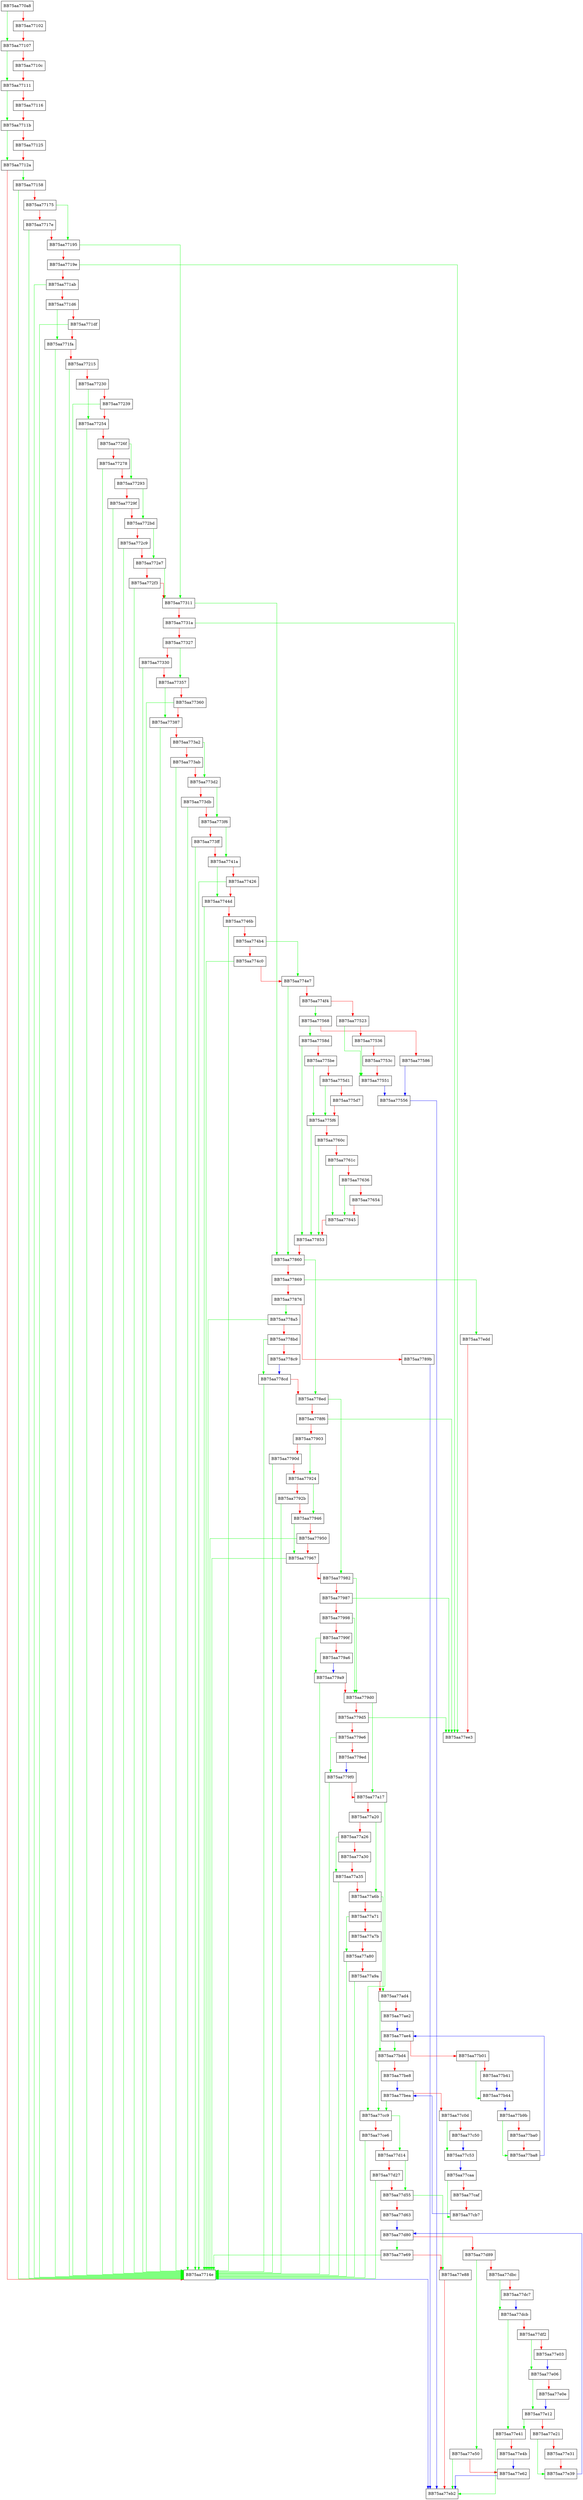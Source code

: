 digraph AttributeMapFromExtendedStreamData {
  node [shape="box"];
  graph [splines=ortho];
  BB75aa770a8 -> BB75aa77107 [color="green"];
  BB75aa770a8 -> BB75aa77102 [color="red"];
  BB75aa77102 -> BB75aa77107 [color="red"];
  BB75aa77107 -> BB75aa77111 [color="green"];
  BB75aa77107 -> BB75aa7710c [color="red"];
  BB75aa7710c -> BB75aa77111 [color="red"];
  BB75aa77111 -> BB75aa7711b [color="green"];
  BB75aa77111 -> BB75aa77116 [color="red"];
  BB75aa77116 -> BB75aa7711b [color="red"];
  BB75aa7711b -> BB75aa7712a [color="green"];
  BB75aa7711b -> BB75aa77125 [color="red"];
  BB75aa77125 -> BB75aa7712a [color="red"];
  BB75aa7712a -> BB75aa77158 [color="green"];
  BB75aa7712a -> BB75aa7714e [color="red"];
  BB75aa7714e -> BB75aa77eb2 [color="blue"];
  BB75aa77158 -> BB75aa7714e [color="green"];
  BB75aa77158 -> BB75aa77175 [color="red"];
  BB75aa77175 -> BB75aa77195 [color="green"];
  BB75aa77175 -> BB75aa7717e [color="red"];
  BB75aa7717e -> BB75aa7714e [color="green"];
  BB75aa7717e -> BB75aa77195 [color="red"];
  BB75aa77195 -> BB75aa77311 [color="green"];
  BB75aa77195 -> BB75aa7719e [color="red"];
  BB75aa7719e -> BB75aa77ee3 [color="green"];
  BB75aa7719e -> BB75aa771ab [color="red"];
  BB75aa771ab -> BB75aa7714e [color="green"];
  BB75aa771ab -> BB75aa771d6 [color="red"];
  BB75aa771d6 -> BB75aa771fa [color="green"];
  BB75aa771d6 -> BB75aa771df [color="red"];
  BB75aa771df -> BB75aa7714e [color="green"];
  BB75aa771df -> BB75aa771fa [color="red"];
  BB75aa771fa -> BB75aa7714e [color="green"];
  BB75aa771fa -> BB75aa77215 [color="red"];
  BB75aa77215 -> BB75aa7714e [color="green"];
  BB75aa77215 -> BB75aa77230 [color="red"];
  BB75aa77230 -> BB75aa77254 [color="green"];
  BB75aa77230 -> BB75aa77239 [color="red"];
  BB75aa77239 -> BB75aa7714e [color="green"];
  BB75aa77239 -> BB75aa77254 [color="red"];
  BB75aa77254 -> BB75aa7714e [color="green"];
  BB75aa77254 -> BB75aa7726f [color="red"];
  BB75aa7726f -> BB75aa77293 [color="green"];
  BB75aa7726f -> BB75aa77278 [color="red"];
  BB75aa77278 -> BB75aa7714e [color="green"];
  BB75aa77278 -> BB75aa77293 [color="red"];
  BB75aa77293 -> BB75aa772bd [color="green"];
  BB75aa77293 -> BB75aa7729f [color="red"];
  BB75aa7729f -> BB75aa7714e [color="green"];
  BB75aa7729f -> BB75aa772bd [color="red"];
  BB75aa772bd -> BB75aa772e7 [color="green"];
  BB75aa772bd -> BB75aa772c9 [color="red"];
  BB75aa772c9 -> BB75aa7714e [color="green"];
  BB75aa772c9 -> BB75aa772e7 [color="red"];
  BB75aa772e7 -> BB75aa77311 [color="green"];
  BB75aa772e7 -> BB75aa772f3 [color="red"];
  BB75aa772f3 -> BB75aa7714e [color="green"];
  BB75aa772f3 -> BB75aa77311 [color="red"];
  BB75aa77311 -> BB75aa77860 [color="green"];
  BB75aa77311 -> BB75aa7731a [color="red"];
  BB75aa7731a -> BB75aa77ee3 [color="green"];
  BB75aa7731a -> BB75aa77327 [color="red"];
  BB75aa77327 -> BB75aa77357 [color="green"];
  BB75aa77327 -> BB75aa77330 [color="red"];
  BB75aa77330 -> BB75aa7714e [color="green"];
  BB75aa77330 -> BB75aa77357 [color="red"];
  BB75aa77357 -> BB75aa77387 [color="green"];
  BB75aa77357 -> BB75aa77360 [color="red"];
  BB75aa77360 -> BB75aa7714e [color="green"];
  BB75aa77360 -> BB75aa77387 [color="red"];
  BB75aa77387 -> BB75aa7714e [color="green"];
  BB75aa77387 -> BB75aa773a2 [color="red"];
  BB75aa773a2 -> BB75aa773d2 [color="green"];
  BB75aa773a2 -> BB75aa773ab [color="red"];
  BB75aa773ab -> BB75aa7714e [color="green"];
  BB75aa773ab -> BB75aa773d2 [color="red"];
  BB75aa773d2 -> BB75aa773f6 [color="green"];
  BB75aa773d2 -> BB75aa773db [color="red"];
  BB75aa773db -> BB75aa7714e [color="green"];
  BB75aa773db -> BB75aa773f6 [color="red"];
  BB75aa773f6 -> BB75aa7741a [color="green"];
  BB75aa773f6 -> BB75aa773ff [color="red"];
  BB75aa773ff -> BB75aa7714e [color="green"];
  BB75aa773ff -> BB75aa7741a [color="red"];
  BB75aa7741a -> BB75aa7744d [color="green"];
  BB75aa7741a -> BB75aa77426 [color="red"];
  BB75aa77426 -> BB75aa7714e [color="green"];
  BB75aa77426 -> BB75aa7744d [color="red"];
  BB75aa7744d -> BB75aa7714e [color="green"];
  BB75aa7744d -> BB75aa7746b [color="red"];
  BB75aa7746b -> BB75aa7714e [color="green"];
  BB75aa7746b -> BB75aa774b4 [color="red"];
  BB75aa774b4 -> BB75aa774e7 [color="green"];
  BB75aa774b4 -> BB75aa774c0 [color="red"];
  BB75aa774c0 -> BB75aa7714e [color="green"];
  BB75aa774c0 -> BB75aa774e7 [color="red"];
  BB75aa774e7 -> BB75aa77860 [color="green"];
  BB75aa774e7 -> BB75aa774f4 [color="red"];
  BB75aa774f4 -> BB75aa77568 [color="green"];
  BB75aa774f4 -> BB75aa77523 [color="red"];
  BB75aa77523 -> BB75aa77551 [color="green"];
  BB75aa77523 -> BB75aa77536 [color="red"];
  BB75aa77536 -> BB75aa77551 [color="green"];
  BB75aa77536 -> BB75aa7753c [color="red"];
  BB75aa7753c -> BB75aa77551 [color="red"];
  BB75aa77551 -> BB75aa77556 [color="blue"];
  BB75aa77556 -> BB75aa77eb2 [color="blue"];
  BB75aa77568 -> BB75aa7758d [color="green"];
  BB75aa77568 -> BB75aa77586 [color="red"];
  BB75aa77586 -> BB75aa77556 [color="blue"];
  BB75aa7758d -> BB75aa77853 [color="green"];
  BB75aa7758d -> BB75aa775be [color="red"];
  BB75aa775be -> BB75aa775f6 [color="green"];
  BB75aa775be -> BB75aa775d1 [color="red"];
  BB75aa775d1 -> BB75aa775f6 [color="green"];
  BB75aa775d1 -> BB75aa775d7 [color="red"];
  BB75aa775d7 -> BB75aa775f6 [color="red"];
  BB75aa775f6 -> BB75aa77853 [color="green"];
  BB75aa775f6 -> BB75aa7760c [color="red"];
  BB75aa7760c -> BB75aa77853 [color="green"];
  BB75aa7760c -> BB75aa7761c [color="red"];
  BB75aa7761c -> BB75aa77845 [color="green"];
  BB75aa7761c -> BB75aa77636 [color="red"];
  BB75aa77636 -> BB75aa77845 [color="green"];
  BB75aa77636 -> BB75aa77654 [color="red"];
  BB75aa77654 -> BB75aa77845 [color="red"];
  BB75aa77845 -> BB75aa77853 [color="red"];
  BB75aa77853 -> BB75aa77860 [color="red"];
  BB75aa77860 -> BB75aa778ed [color="green"];
  BB75aa77860 -> BB75aa77869 [color="red"];
  BB75aa77869 -> BB75aa77edd [color="green"];
  BB75aa77869 -> BB75aa77876 [color="red"];
  BB75aa77876 -> BB75aa778a5 [color="green"];
  BB75aa77876 -> BB75aa7789b [color="red"];
  BB75aa7789b -> BB75aa77eb2 [color="blue"];
  BB75aa778a5 -> BB75aa7714e [color="green"];
  BB75aa778a5 -> BB75aa778bd [color="red"];
  BB75aa778bd -> BB75aa778cd [color="green"];
  BB75aa778bd -> BB75aa778c9 [color="red"];
  BB75aa778c9 -> BB75aa778cd [color="blue"];
  BB75aa778cd -> BB75aa7714e [color="green"];
  BB75aa778cd -> BB75aa778ed [color="red"];
  BB75aa778ed -> BB75aa77982 [color="green"];
  BB75aa778ed -> BB75aa778f6 [color="red"];
  BB75aa778f6 -> BB75aa77ee3 [color="green"];
  BB75aa778f6 -> BB75aa77903 [color="red"];
  BB75aa77903 -> BB75aa77924 [color="green"];
  BB75aa77903 -> BB75aa7790d [color="red"];
  BB75aa7790d -> BB75aa7714e [color="green"];
  BB75aa7790d -> BB75aa77924 [color="red"];
  BB75aa77924 -> BB75aa77946 [color="green"];
  BB75aa77924 -> BB75aa7792b [color="red"];
  BB75aa7792b -> BB75aa7714e [color="green"];
  BB75aa7792b -> BB75aa77946 [color="red"];
  BB75aa77946 -> BB75aa77967 [color="green"];
  BB75aa77946 -> BB75aa77950 [color="red"];
  BB75aa77950 -> BB75aa7714e [color="green"];
  BB75aa77950 -> BB75aa77967 [color="red"];
  BB75aa77967 -> BB75aa7714e [color="green"];
  BB75aa77967 -> BB75aa77982 [color="red"];
  BB75aa77982 -> BB75aa779d0 [color="green"];
  BB75aa77982 -> BB75aa77987 [color="red"];
  BB75aa77987 -> BB75aa77ee3 [color="green"];
  BB75aa77987 -> BB75aa77998 [color="red"];
  BB75aa77998 -> BB75aa779d0 [color="green"];
  BB75aa77998 -> BB75aa7799f [color="red"];
  BB75aa7799f -> BB75aa779a9 [color="green"];
  BB75aa7799f -> BB75aa779a6 [color="red"];
  BB75aa779a6 -> BB75aa779a9 [color="blue"];
  BB75aa779a9 -> BB75aa7714e [color="green"];
  BB75aa779a9 -> BB75aa779d0 [color="red"];
  BB75aa779d0 -> BB75aa77a17 [color="green"];
  BB75aa779d0 -> BB75aa779d5 [color="red"];
  BB75aa779d5 -> BB75aa77ee3 [color="green"];
  BB75aa779d5 -> BB75aa779e6 [color="red"];
  BB75aa779e6 -> BB75aa779f0 [color="green"];
  BB75aa779e6 -> BB75aa779ed [color="red"];
  BB75aa779ed -> BB75aa779f0 [color="blue"];
  BB75aa779f0 -> BB75aa7714e [color="green"];
  BB75aa779f0 -> BB75aa77a17 [color="red"];
  BB75aa77a17 -> BB75aa77cc9 [color="green"];
  BB75aa77a17 -> BB75aa77a20 [color="red"];
  BB75aa77a20 -> BB75aa77a6b [color="green"];
  BB75aa77a20 -> BB75aa77a26 [color="red"];
  BB75aa77a26 -> BB75aa77a35 [color="green"];
  BB75aa77a26 -> BB75aa77a30 [color="red"];
  BB75aa77a30 -> BB75aa77a35 [color="red"];
  BB75aa77a35 -> BB75aa7714e [color="green"];
  BB75aa77a35 -> BB75aa77a6b [color="red"];
  BB75aa77a6b -> BB75aa77ad4 [color="green"];
  BB75aa77a6b -> BB75aa77a71 [color="red"];
  BB75aa77a71 -> BB75aa77a80 [color="green"];
  BB75aa77a71 -> BB75aa77a7b [color="red"];
  BB75aa77a7b -> BB75aa77a80 [color="red"];
  BB75aa77a80 -> BB75aa7714e [color="green"];
  BB75aa77a80 -> BB75aa77a9a [color="red"];
  BB75aa77a9a -> BB75aa7714e [color="green"];
  BB75aa77a9a -> BB75aa77ad4 [color="red"];
  BB75aa77ad4 -> BB75aa77bd4 [color="green"];
  BB75aa77ad4 -> BB75aa77ae2 [color="red"];
  BB75aa77ae2 -> BB75aa77ae4 [color="blue"];
  BB75aa77ae4 -> BB75aa77bd4 [color="green"];
  BB75aa77ae4 -> BB75aa77b01 [color="red"];
  BB75aa77b01 -> BB75aa77b44 [color="green"];
  BB75aa77b01 -> BB75aa77b41 [color="red"];
  BB75aa77b41 -> BB75aa77b44 [color="blue"];
  BB75aa77b44 -> BB75aa77b9b [color="blue"];
  BB75aa77b9b -> BB75aa77ba8 [color="green"];
  BB75aa77b9b -> BB75aa77ba0 [color="red"];
  BB75aa77ba0 -> BB75aa77ba8 [color="red"];
  BB75aa77ba8 -> BB75aa77ae4 [color="blue"];
  BB75aa77bd4 -> BB75aa77cc9 [color="green"];
  BB75aa77bd4 -> BB75aa77be8 [color="red"];
  BB75aa77be8 -> BB75aa77bea [color="blue"];
  BB75aa77bea -> BB75aa77cc9 [color="green"];
  BB75aa77bea -> BB75aa77c0d [color="red"];
  BB75aa77c0d -> BB75aa77c53 [color="green"];
  BB75aa77c0d -> BB75aa77c50 [color="red"];
  BB75aa77c50 -> BB75aa77c53 [color="blue"];
  BB75aa77c53 -> BB75aa77caa [color="blue"];
  BB75aa77caa -> BB75aa77cb7 [color="green"];
  BB75aa77caa -> BB75aa77caf [color="red"];
  BB75aa77caf -> BB75aa77cb7 [color="red"];
  BB75aa77cb7 -> BB75aa77bea [color="blue"];
  BB75aa77cc9 -> BB75aa77d14 [color="green"];
  BB75aa77cc9 -> BB75aa77ce6 [color="red"];
  BB75aa77ce6 -> BB75aa7714e [color="green"];
  BB75aa77ce6 -> BB75aa77d14 [color="red"];
  BB75aa77d14 -> BB75aa77d55 [color="green"];
  BB75aa77d14 -> BB75aa77d27 [color="red"];
  BB75aa77d27 -> BB75aa7714e [color="green"];
  BB75aa77d27 -> BB75aa77d55 [color="red"];
  BB75aa77d55 -> BB75aa77e88 [color="green"];
  BB75aa77d55 -> BB75aa77d63 [color="red"];
  BB75aa77d63 -> BB75aa77d80 [color="blue"];
  BB75aa77d80 -> BB75aa77e69 [color="green"];
  BB75aa77d80 -> BB75aa77d89 [color="red"];
  BB75aa77d89 -> BB75aa77e50 [color="green"];
  BB75aa77d89 -> BB75aa77dbc [color="red"];
  BB75aa77dbc -> BB75aa77dcb [color="green"];
  BB75aa77dbc -> BB75aa77dc7 [color="red"];
  BB75aa77dc7 -> BB75aa77dcb [color="blue"];
  BB75aa77dcb -> BB75aa77e41 [color="green"];
  BB75aa77dcb -> BB75aa77df2 [color="red"];
  BB75aa77df2 -> BB75aa77e06 [color="green"];
  BB75aa77df2 -> BB75aa77e03 [color="red"];
  BB75aa77e03 -> BB75aa77e06 [color="blue"];
  BB75aa77e06 -> BB75aa77e12 [color="green"];
  BB75aa77e06 -> BB75aa77e0e [color="red"];
  BB75aa77e0e -> BB75aa77e12 [color="blue"];
  BB75aa77e12 -> BB75aa77e41 [color="green"];
  BB75aa77e12 -> BB75aa77e21 [color="red"];
  BB75aa77e21 -> BB75aa77e39 [color="green"];
  BB75aa77e21 -> BB75aa77e31 [color="red"];
  BB75aa77e31 -> BB75aa77e39 [color="red"];
  BB75aa77e39 -> BB75aa77d80 [color="blue"];
  BB75aa77e41 -> BB75aa77eb2 [color="green"];
  BB75aa77e41 -> BB75aa77e4b [color="red"];
  BB75aa77e4b -> BB75aa77e62 [color="blue"];
  BB75aa77e50 -> BB75aa77eb2 [color="green"];
  BB75aa77e50 -> BB75aa77e62 [color="red"];
  BB75aa77e62 -> BB75aa77eb2 [color="blue"];
  BB75aa77e69 -> BB75aa7714e [color="green"];
  BB75aa77e69 -> BB75aa77e88 [color="red"];
  BB75aa77e88 -> BB75aa77eb2 [color="red"];
  BB75aa77edd -> BB75aa77ee3 [color="red"];
}